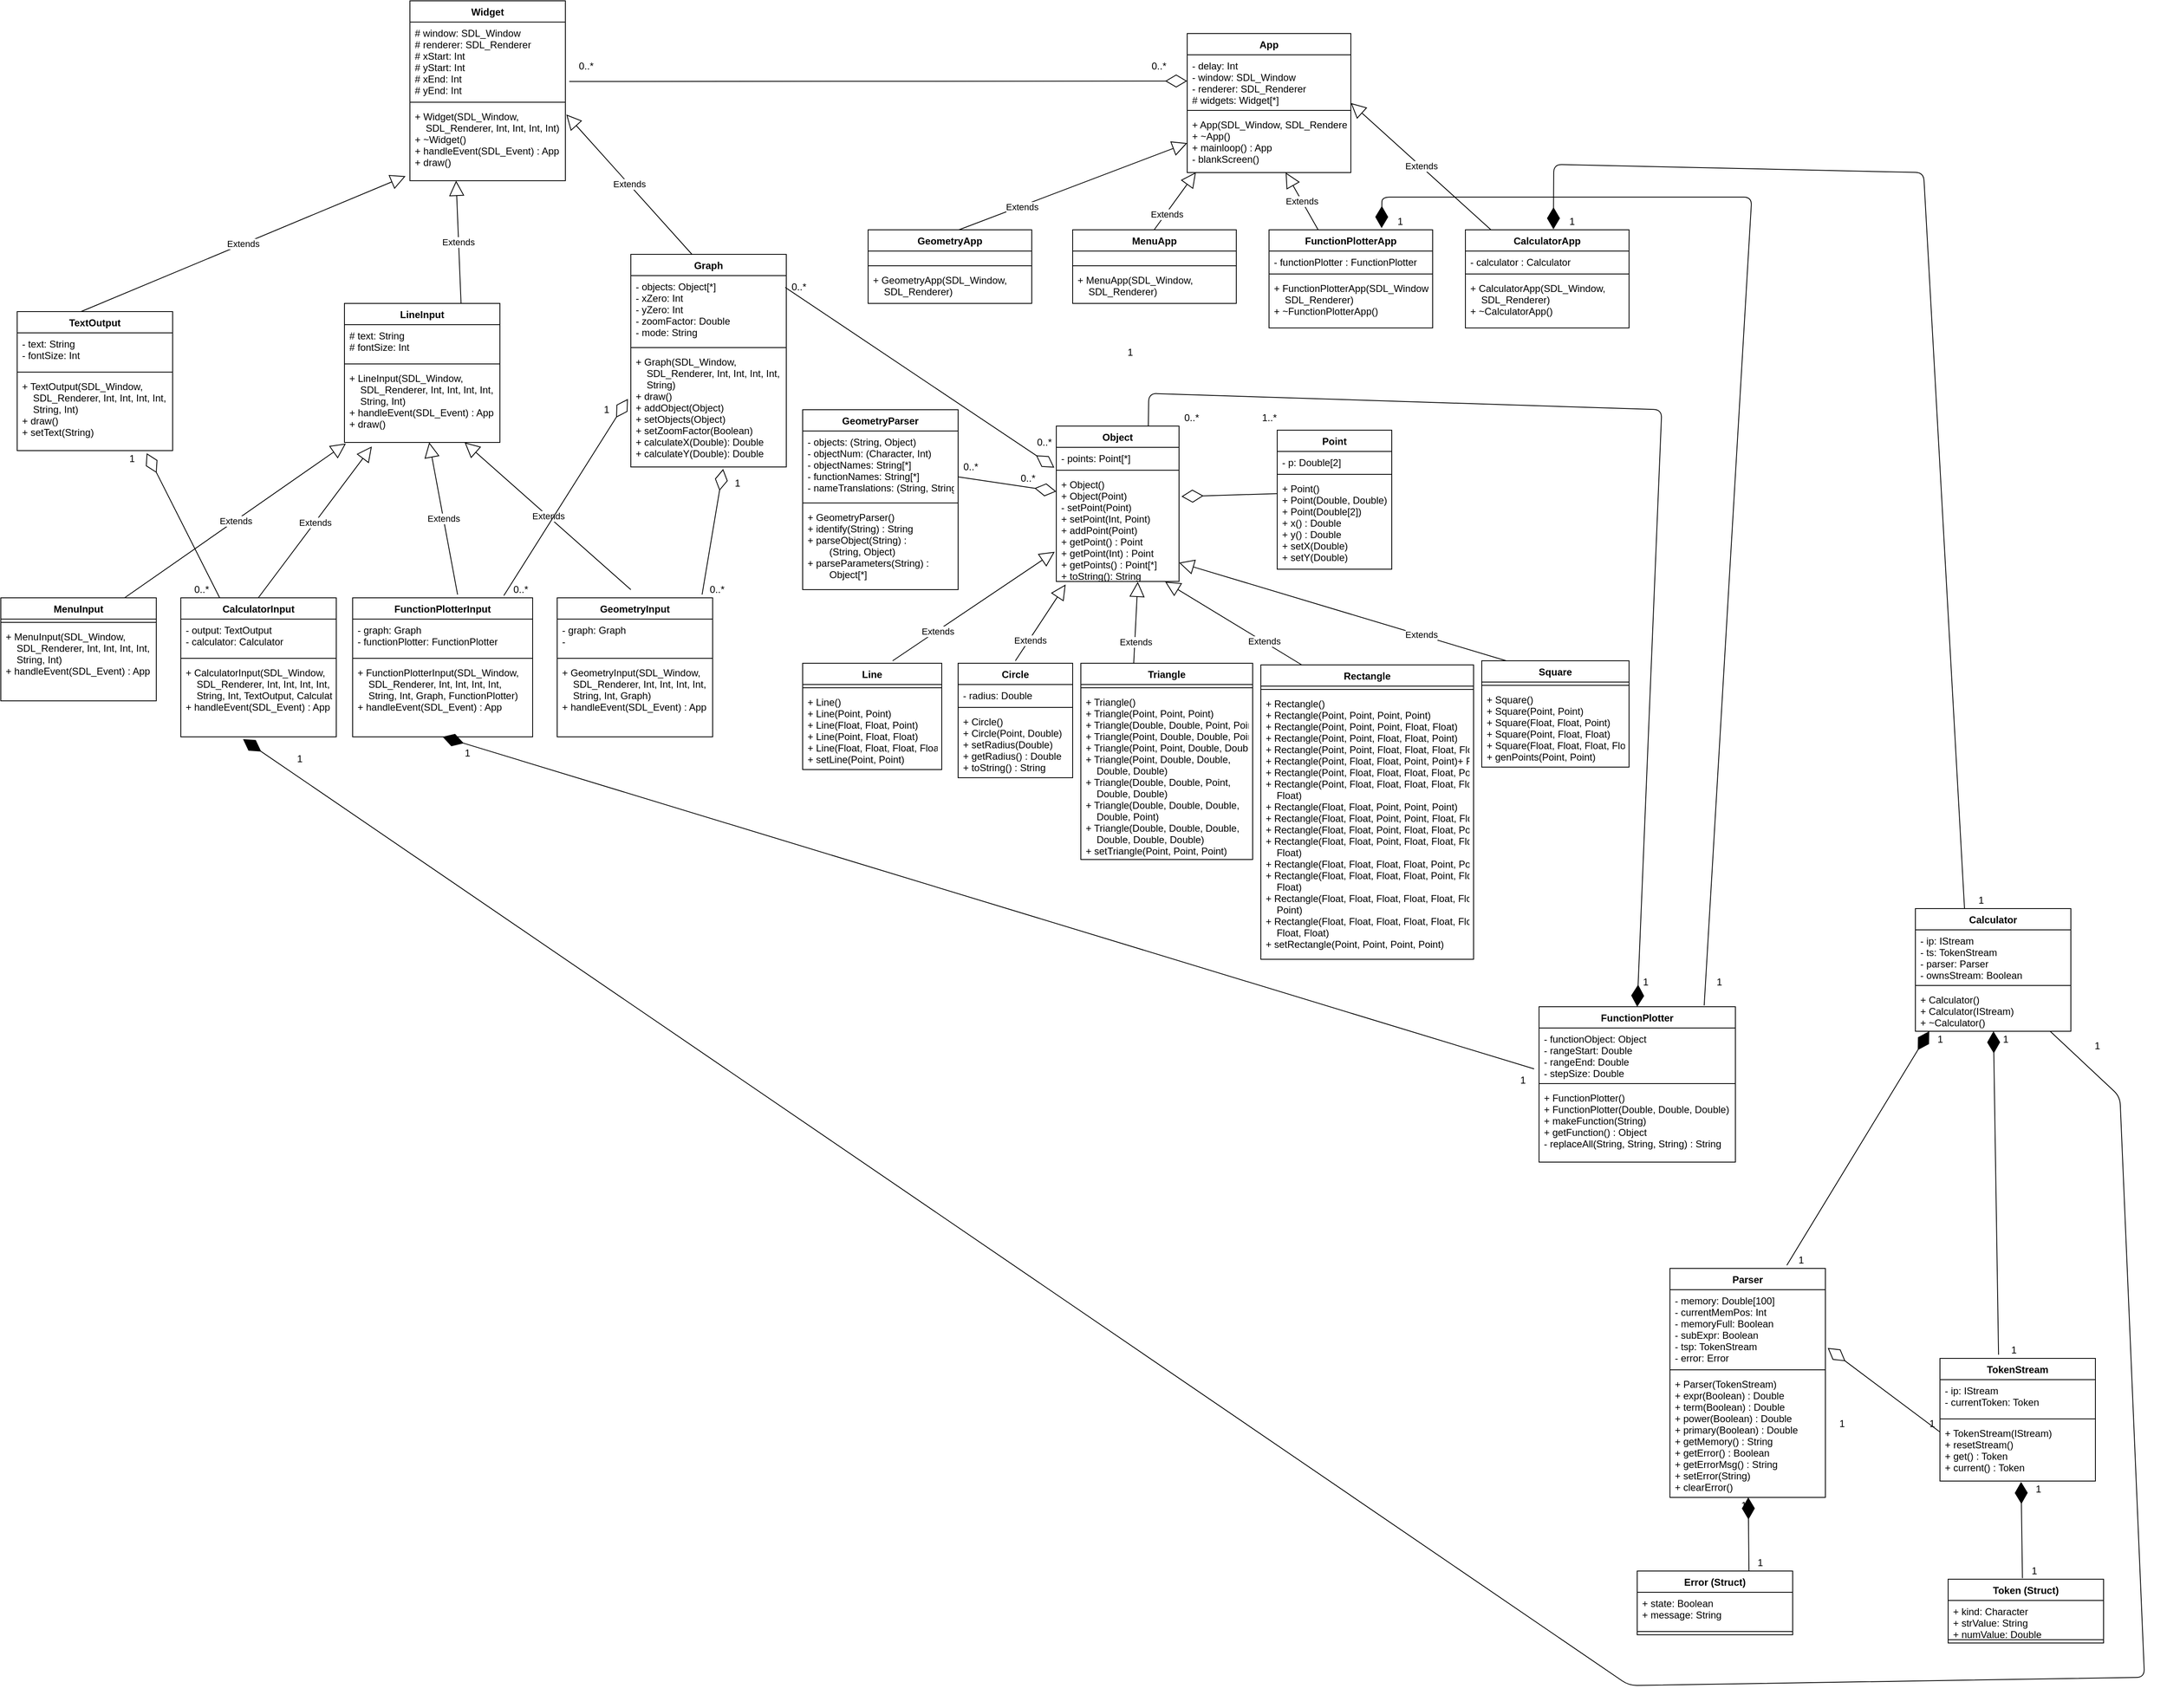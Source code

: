 <mxfile version="13.1.9" type="device"><diagram id="cjgHMGk5F5X0ypW35h3B" name="Page-1"><mxGraphModel dx="1422" dy="811" grid="1" gridSize="10" guides="1" tooltips="1" connect="1" arrows="1" fold="1" page="1" pageScale="1" pageWidth="3300" pageHeight="4681" math="0" shadow="0"><root><mxCell id="0"/><mxCell id="1" parent="0"/><mxCell id="LS3rBal5gwGsLzkOTD5N-66" value="Extends" style="endArrow=block;endSize=16;endFill=0;html=1;" parent="1" target="LS3rBal5gwGsLzkOTD5N-12" edge="1"><mxGeometry width="160" relative="1" as="geometry"><mxPoint x="1260" y="1330" as="sourcePoint"/><mxPoint x="1260" y="1150" as="targetPoint"/></mxGeometry></mxCell><mxCell id="LS3rBal5gwGsLzkOTD5N-67" value="Extends" style="endArrow=block;endSize=16;endFill=0;html=1;exitX=0.583;exitY=-0.023;exitDx=0;exitDy=0;exitPerimeter=0;" parent="1" source="LS3rBal5gwGsLzkOTD5N-13" target="LS3rBal5gwGsLzkOTD5N-12" edge="1"><mxGeometry width="160" relative="1" as="geometry"><mxPoint x="1150" y="1330" as="sourcePoint"/><mxPoint x="990" y="1160" as="targetPoint"/></mxGeometry></mxCell><mxCell id="LS3rBal5gwGsLzkOTD5N-68" value="Extends" style="endArrow=block;endSize=16;endFill=0;html=1;exitX=0.583;exitY=-0.023;exitDx=0;exitDy=0;exitPerimeter=0;entryX=0.176;entryY=1.054;entryDx=0;entryDy=0;entryPerimeter=0;" parent="1" target="LS3rBal5gwGsLzkOTD5N-12" edge="1"><mxGeometry width="160" relative="1" as="geometry"><mxPoint x="804.69" y="1340.0" as="sourcePoint"/><mxPoint x="770.004" y="1153.91" as="targetPoint"/></mxGeometry></mxCell><mxCell id="LS3rBal5gwGsLzkOTD5N-69" value="Extends" style="endArrow=block;endSize=16;endFill=0;html=1;exitX=0.583;exitY=-0.023;exitDx=0;exitDy=0;exitPerimeter=0;entryX=0.009;entryY=1.015;entryDx=0;entryDy=0;entryPerimeter=0;" parent="1" target="LS3rBal5gwGsLzkOTD5N-12" edge="1"><mxGeometry width="160" relative="1" as="geometry"><mxPoint x="641.25" y="1340.0" as="sourcePoint"/><mxPoint x="780" y="1154.968" as="targetPoint"/></mxGeometry></mxCell><mxCell id="LS3rBal5gwGsLzkOTD5N-70" value="Extends" style="endArrow=block;endSize=16;endFill=0;html=1;exitX=0.583;exitY=-0.023;exitDx=0;exitDy=0;exitPerimeter=0;entryX=1.006;entryY=0.12;entryDx=0;entryDy=0;entryPerimeter=0;" parent="1" target="LS3rBal5gwGsLzkOTD5N-25" edge="1"><mxGeometry width="160" relative="1" as="geometry"><mxPoint x="1334.69" y="920.0" as="sourcePoint"/><mxPoint x="1300.004" y="733.91" as="targetPoint"/></mxGeometry></mxCell><mxCell id="LS3rBal5gwGsLzkOTD5N-71" value="Extends" style="endArrow=block;endSize=16;endFill=0;html=1;exitX=0.75;exitY=0;exitDx=0;exitDy=0;entryX=1.006;entryY=0.12;entryDx=0;entryDy=0;entryPerimeter=0;" parent="1" source="LS3rBal5gwGsLzkOTD5N-9" edge="1"><mxGeometry width="160" relative="1" as="geometry"><mxPoint x="1200.0" y="1000.96" as="sourcePoint"/><mxPoint x="1046.45" y="830" as="targetPoint"/></mxGeometry></mxCell><mxCell id="LS3rBal5gwGsLzkOTD5N-72" value="Extends" style="endArrow=block;endSize=16;endFill=0;html=1;exitX=0.75;exitY=0;exitDx=0;exitDy=0;entryX=-0.028;entryY=0.939;entryDx=0;entryDy=0;entryPerimeter=0;" parent="1" target="LS3rBal5gwGsLzkOTD5N-25" edge="1"><mxGeometry width="160" relative="1" as="geometry"><mxPoint x="588.02" y="990" as="sourcePoint"/><mxPoint x="581.97" y="840" as="targetPoint"/></mxGeometry></mxCell><mxCell id="LS3rBal5gwGsLzkOTD5N-73" value="Extends" style="endArrow=block;endSize=16;endFill=0;html=1;exitX=0.583;exitY=-0.023;exitDx=0;exitDy=0;exitPerimeter=0;entryX=1;entryY=0.5;entryDx=0;entryDy=0;" parent="1" target="LS3rBal5gwGsLzkOTD5N-34" edge="1"><mxGeometry width="160" relative="1" as="geometry"><mxPoint x="2311.25" y="890.0" as="sourcePoint"/><mxPoint x="2450" y="704.968" as="targetPoint"/></mxGeometry></mxCell><mxCell id="LS3rBal5gwGsLzkOTD5N-74" value="Extends" style="endArrow=block;endSize=16;endFill=0;html=1;" parent="1" target="LS3rBal5gwGsLzkOTD5N-37" edge="1"><mxGeometry width="160" relative="1" as="geometry"><mxPoint x="2100" y="890" as="sourcePoint"/><mxPoint x="2070" y="760" as="targetPoint"/></mxGeometry></mxCell><mxCell id="LS3rBal5gwGsLzkOTD5N-75" value="Extends" style="endArrow=block;endSize=16;endFill=0;html=1;entryX=0.053;entryY=0.995;entryDx=0;entryDy=0;entryPerimeter=0;" parent="1" target="LS3rBal5gwGsLzkOTD5N-37" edge="1"><mxGeometry x="-0.445" y="-1" width="160" relative="1" as="geometry"><mxPoint x="1899.62" y="890" as="sourcePoint"/><mxPoint x="1859.997" y="820" as="targetPoint"/><mxPoint as="offset"/></mxGeometry></mxCell><mxCell id="LS3rBal5gwGsLzkOTD5N-76" value="Extends" style="endArrow=block;endSize=16;endFill=0;html=1;entryX=0;entryY=0.5;entryDx=0;entryDy=0;" parent="1" target="LS3rBal5gwGsLzkOTD5N-37" edge="1"><mxGeometry x="-0.445" y="-1" width="160" relative="1" as="geometry"><mxPoint x="1660" y="890.36" as="sourcePoint"/><mxPoint x="1930" y="780" as="targetPoint"/><mxPoint as="offset"/></mxGeometry></mxCell><mxCell id="LS3rBal5gwGsLzkOTD5N-79" value="&lt;div&gt;0..*&lt;/div&gt;" style="text;html=1;align=center;verticalAlign=middle;resizable=0;points=[];autosize=1;" parent="1" vertex="1"><mxGeometry x="1190" y="680" width="30" height="20" as="geometry"/></mxCell><mxCell id="LS3rBal5gwGsLzkOTD5N-80" value="" style="endArrow=diamondThin;endFill=0;endSize=24;html=1;exitX=1.025;exitY=0.773;exitDx=0;exitDy=0;exitPerimeter=0;" parent="1" source="LS3rBal5gwGsLzkOTD5N-23" target="LS3rBal5gwGsLzkOTD5N-35" edge="1"><mxGeometry width="160" relative="1" as="geometry"><mxPoint x="1430" y="720" as="sourcePoint"/><mxPoint x="1580" y="440" as="targetPoint"/></mxGeometry></mxCell><mxCell id="LS3rBal5gwGsLzkOTD5N-81" value="0..*" style="text;html=1;align=center;verticalAlign=middle;resizable=0;points=[];autosize=1;" parent="1" vertex="1"><mxGeometry x="1890" y="680" width="30" height="20" as="geometry"/></mxCell><mxCell id="LS3rBal5gwGsLzkOTD5N-82" value="" style="endArrow=diamondThin;endFill=0;endSize=24;html=1;exitX=0.84;exitY=-0.016;exitDx=0;exitDy=0;exitPerimeter=0;entryX=-0.019;entryY=0.414;entryDx=0;entryDy=0;entryPerimeter=0;" parent="1" source="LS3rBal5gwGsLzkOTD5N-13" target="LS3rBal5gwGsLzkOTD5N-29" edge="1"><mxGeometry width="160" relative="1" as="geometry"><mxPoint x="860" y="1130" as="sourcePoint"/><mxPoint x="1020" y="1130" as="targetPoint"/></mxGeometry></mxCell><mxCell id="LS3rBal5gwGsLzkOTD5N-83" value="1" style="text;html=1;align=center;verticalAlign=middle;resizable=0;points=[];autosize=1;" parent="1" vertex="1"><mxGeometry x="1220" y="1100" width="20" height="20" as="geometry"/></mxCell><mxCell id="LS3rBal5gwGsLzkOTD5N-84" value="0..*" style="text;html=1;align=center;verticalAlign=middle;resizable=0;points=[];autosize=1;" parent="1" vertex="1"><mxGeometry x="1110" y="1320" width="30" height="20" as="geometry"/></mxCell><mxCell id="LS3rBal5gwGsLzkOTD5N-85" value="" style="endArrow=diamondThin;endFill=0;endSize=24;html=1;exitX=0.932;exitY=-0.023;exitDx=0;exitDy=0;exitPerimeter=0;entryX=0.594;entryY=1.017;entryDx=0;entryDy=0;entryPerimeter=0;" parent="1" source="LS3rBal5gwGsLzkOTD5N-18" target="LS3rBal5gwGsLzkOTD5N-29" edge="1"><mxGeometry width="160" relative="1" as="geometry"><mxPoint x="860" y="1130" as="sourcePoint"/><mxPoint x="1020" y="1130" as="targetPoint"/></mxGeometry></mxCell><mxCell id="LS3rBal5gwGsLzkOTD5N-86" value="1" style="text;html=1;align=center;verticalAlign=middle;resizable=0;points=[];autosize=1;" parent="1" vertex="1"><mxGeometry x="1380" y="1190" width="20" height="20" as="geometry"/></mxCell><mxCell id="LS3rBal5gwGsLzkOTD5N-87" value="0..*" style="text;html=1;align=center;verticalAlign=middle;resizable=0;points=[];autosize=1;" parent="1" vertex="1"><mxGeometry x="1350" y="1320" width="30" height="20" as="geometry"/></mxCell><mxCell id="LS3rBal5gwGsLzkOTD5N-88" value="" style="endArrow=diamondThin;endFill=0;endSize=24;html=1;exitX=0.25;exitY=0;exitDx=0;exitDy=0;entryX=0.833;entryY=1.035;entryDx=0;entryDy=0;entryPerimeter=0;" parent="1" source="LS3rBal5gwGsLzkOTD5N-1" target="LS3rBal5gwGsLzkOTD5N-33" edge="1"><mxGeometry width="160" relative="1" as="geometry"><mxPoint x="860" y="1130" as="sourcePoint"/><mxPoint x="680" y="1180" as="targetPoint"/></mxGeometry></mxCell><mxCell id="LS3rBal5gwGsLzkOTD5N-89" value="1" style="text;html=1;align=center;verticalAlign=middle;resizable=0;points=[];autosize=1;" parent="1" vertex="1"><mxGeometry x="640" y="1160" width="20" height="20" as="geometry"/></mxCell><mxCell id="LS3rBal5gwGsLzkOTD5N-92" value="0..*" style="text;html=1;align=center;verticalAlign=middle;resizable=0;points=[];autosize=1;" parent="1" vertex="1"><mxGeometry x="720" y="1320" width="30" height="20" as="geometry"/></mxCell><mxCell id="LS3rBal5gwGsLzkOTD5N-5" value="MenuInput" style="swimlane;fontStyle=1;align=center;verticalAlign=top;childLayout=stackLayout;horizontal=1;startSize=26;horizontalStack=0;resizeParent=1;resizeParentMax=0;resizeLast=0;collapsible=1;marginBottom=0;" parent="1" vertex="1"><mxGeometry x="490" y="1340" width="190" height="126" as="geometry"/></mxCell><mxCell id="LS3rBal5gwGsLzkOTD5N-7" value="" style="line;strokeWidth=1;fillColor=none;align=left;verticalAlign=middle;spacingTop=-1;spacingLeft=3;spacingRight=3;rotatable=0;labelPosition=right;points=[];portConstraint=eastwest;" parent="LS3rBal5gwGsLzkOTD5N-5" vertex="1"><mxGeometry y="26" width="190" height="8" as="geometry"/></mxCell><mxCell id="LS3rBal5gwGsLzkOTD5N-8" value="+ MenuInput(SDL_Window,&#xA;    SDL_Renderer, Int, Int, Int, Int,&#xA;    String, Int)&#xA;+ handleEvent(SDL_Event) : App &#xA;" style="text;strokeColor=none;fillColor=none;align=left;verticalAlign=top;spacingLeft=4;spacingRight=4;overflow=hidden;rotatable=0;points=[[0,0.5],[1,0.5]];portConstraint=eastwest;" parent="LS3rBal5gwGsLzkOTD5N-5" vertex="1"><mxGeometry y="34" width="190" height="92" as="geometry"/></mxCell><mxCell id="LS3rBal5gwGsLzkOTD5N-1" value="CalculatorInput" style="swimlane;fontStyle=1;align=center;verticalAlign=top;childLayout=stackLayout;horizontal=1;startSize=26;horizontalStack=0;resizeParent=1;resizeParentMax=0;resizeLast=0;collapsible=1;marginBottom=0;" parent="1" vertex="1"><mxGeometry x="710" y="1340" width="190" height="170" as="geometry"/></mxCell><mxCell id="LS3rBal5gwGsLzkOTD5N-2" value="- output: TextOutput&#xA;- calculator: Calculator&#xA;" style="text;strokeColor=none;fillColor=none;align=left;verticalAlign=top;spacingLeft=4;spacingRight=4;overflow=hidden;rotatable=0;points=[[0,0.5],[1,0.5]];portConstraint=eastwest;" parent="LS3rBal5gwGsLzkOTD5N-1" vertex="1"><mxGeometry y="26" width="190" height="44" as="geometry"/></mxCell><mxCell id="LS3rBal5gwGsLzkOTD5N-3" value="" style="line;strokeWidth=1;fillColor=none;align=left;verticalAlign=middle;spacingTop=-1;spacingLeft=3;spacingRight=3;rotatable=0;labelPosition=right;points=[];portConstraint=eastwest;" parent="LS3rBal5gwGsLzkOTD5N-1" vertex="1"><mxGeometry y="70" width="190" height="8" as="geometry"/></mxCell><mxCell id="LS3rBal5gwGsLzkOTD5N-4" value="+ CalculatorInput(SDL_Window,&#xA;    SDL_Renderer, Int, Int, Int, Int,&#xA;    String, Int, TextOutput, Calculator)&#xA;+ handleEvent(SDL_Event) : App &#xA;" style="text;strokeColor=none;fillColor=none;align=left;verticalAlign=top;spacingLeft=4;spacingRight=4;overflow=hidden;rotatable=0;points=[[0,0.5],[1,0.5]];portConstraint=eastwest;" parent="LS3rBal5gwGsLzkOTD5N-1" vertex="1"><mxGeometry y="78" width="190" height="92" as="geometry"/></mxCell><mxCell id="LS3rBal5gwGsLzkOTD5N-13" value="FunctionPlotterInput" style="swimlane;fontStyle=1;align=center;verticalAlign=top;childLayout=stackLayout;horizontal=1;startSize=26;horizontalStack=0;resizeParent=1;resizeParentMax=0;resizeLast=0;collapsible=1;marginBottom=0;" parent="1" vertex="1"><mxGeometry x="920" y="1340" width="220" height="170" as="geometry"/></mxCell><mxCell id="LS3rBal5gwGsLzkOTD5N-14" value="- graph: Graph&#xA;- functionPlotter: FunctionPlotter&#xA;" style="text;strokeColor=none;fillColor=none;align=left;verticalAlign=top;spacingLeft=4;spacingRight=4;overflow=hidden;rotatable=0;points=[[0,0.5],[1,0.5]];portConstraint=eastwest;" parent="LS3rBal5gwGsLzkOTD5N-13" vertex="1"><mxGeometry y="26" width="220" height="44" as="geometry"/></mxCell><mxCell id="LS3rBal5gwGsLzkOTD5N-15" value="" style="line;strokeWidth=1;fillColor=none;align=left;verticalAlign=middle;spacingTop=-1;spacingLeft=3;spacingRight=3;rotatable=0;labelPosition=right;points=[];portConstraint=eastwest;" parent="LS3rBal5gwGsLzkOTD5N-13" vertex="1"><mxGeometry y="70" width="220" height="8" as="geometry"/></mxCell><mxCell id="LS3rBal5gwGsLzkOTD5N-16" value="+ FunctionPlotterInput(SDL_Window,&#xA;    SDL_Renderer, Int, Int, Int, Int,&#xA;    String, Int, Graph, FunctionPlotter)&#xA;+ handleEvent(SDL_Event) : App &#xA;" style="text;strokeColor=none;fillColor=none;align=left;verticalAlign=top;spacingLeft=4;spacingRight=4;overflow=hidden;rotatable=0;points=[[0,0.5],[1,0.5]];portConstraint=eastwest;" parent="LS3rBal5gwGsLzkOTD5N-13" vertex="1"><mxGeometry y="78" width="220" height="92" as="geometry"/></mxCell><mxCell id="LS3rBal5gwGsLzkOTD5N-18" value="GeometryInput" style="swimlane;fontStyle=1;align=center;verticalAlign=top;childLayout=stackLayout;horizontal=1;startSize=26;horizontalStack=0;resizeParent=1;resizeParentMax=0;resizeLast=0;collapsible=1;marginBottom=0;" parent="1" vertex="1"><mxGeometry x="1170" y="1340" width="190" height="170" as="geometry"/></mxCell><mxCell id="LS3rBal5gwGsLzkOTD5N-19" value="- graph: Graph&#xA;- &#xA;" style="text;strokeColor=none;fillColor=none;align=left;verticalAlign=top;spacingLeft=4;spacingRight=4;overflow=hidden;rotatable=0;points=[[0,0.5],[1,0.5]];portConstraint=eastwest;" parent="LS3rBal5gwGsLzkOTD5N-18" vertex="1"><mxGeometry y="26" width="190" height="44" as="geometry"/></mxCell><mxCell id="LS3rBal5gwGsLzkOTD5N-20" value="" style="line;strokeWidth=1;fillColor=none;align=left;verticalAlign=middle;spacingTop=-1;spacingLeft=3;spacingRight=3;rotatable=0;labelPosition=right;points=[];portConstraint=eastwest;" parent="LS3rBal5gwGsLzkOTD5N-18" vertex="1"><mxGeometry y="70" width="190" height="8" as="geometry"/></mxCell><mxCell id="LS3rBal5gwGsLzkOTD5N-21" value="+ GeometryInput(SDL_Window,&#xA;    SDL_Renderer, Int, Int, Int, Int,&#xA;    String, Int, Graph)&#xA;+ handleEvent(SDL_Event) : App &#xA;" style="text;strokeColor=none;fillColor=none;align=left;verticalAlign=top;spacingLeft=4;spacingRight=4;overflow=hidden;rotatable=0;points=[[0,0.5],[1,0.5]];portConstraint=eastwest;" parent="LS3rBal5gwGsLzkOTD5N-18" vertex="1"><mxGeometry y="78" width="190" height="92" as="geometry"/></mxCell><mxCell id="LS3rBal5gwGsLzkOTD5N-22" value="Widget" style="swimlane;fontStyle=1;align=center;verticalAlign=top;childLayout=stackLayout;horizontal=1;startSize=26;horizontalStack=0;resizeParent=1;resizeParentMax=0;resizeLast=0;collapsible=1;marginBottom=0;" parent="1" vertex="1"><mxGeometry x="990" y="610" width="190" height="220" as="geometry"/></mxCell><mxCell id="LS3rBal5gwGsLzkOTD5N-23" value="# window: SDL_Window&#xA;# renderer: SDL_Renderer&#xA;# xStart: Int&#xA;# yStart: Int&#xA;# xEnd: Int&#xA;# yEnd: Int&#xA;&#xA;" style="text;strokeColor=none;fillColor=none;align=left;verticalAlign=top;spacingLeft=4;spacingRight=4;overflow=hidden;rotatable=0;points=[[0,0.5],[1,0.5]];portConstraint=eastwest;" parent="LS3rBal5gwGsLzkOTD5N-22" vertex="1"><mxGeometry y="26" width="190" height="94" as="geometry"/></mxCell><mxCell id="LS3rBal5gwGsLzkOTD5N-24" value="" style="line;strokeWidth=1;fillColor=none;align=left;verticalAlign=middle;spacingTop=-1;spacingLeft=3;spacingRight=3;rotatable=0;labelPosition=right;points=[];portConstraint=eastwest;" parent="LS3rBal5gwGsLzkOTD5N-22" vertex="1"><mxGeometry y="120" width="190" height="8" as="geometry"/></mxCell><mxCell id="LS3rBal5gwGsLzkOTD5N-25" value="+ Widget(SDL_Window,&#xA;    SDL_Renderer, Int, Int, Int, Int)&#xA;+ ~Widget()&#xA;+ handleEvent(SDL_Event) : App&#xA;+ draw()&#xA; &#xA;" style="text;strokeColor=none;fillColor=none;align=left;verticalAlign=top;spacingLeft=4;spacingRight=4;overflow=hidden;rotatable=0;points=[[0,0.5],[1,0.5]];portConstraint=eastwest;" parent="LS3rBal5gwGsLzkOTD5N-22" vertex="1"><mxGeometry y="128" width="190" height="92" as="geometry"/></mxCell><mxCell id="LS3rBal5gwGsLzkOTD5N-9" value="LineInput" style="swimlane;fontStyle=1;align=center;verticalAlign=top;childLayout=stackLayout;horizontal=1;startSize=26;horizontalStack=0;resizeParent=1;resizeParentMax=0;resizeLast=0;collapsible=1;marginBottom=0;" parent="1" vertex="1"><mxGeometry x="910" y="980" width="190" height="170" as="geometry"/></mxCell><mxCell id="LS3rBal5gwGsLzkOTD5N-10" value="# text: String&#xA;# fontSize: Int&#xA;" style="text;strokeColor=none;fillColor=none;align=left;verticalAlign=top;spacingLeft=4;spacingRight=4;overflow=hidden;rotatable=0;points=[[0,0.5],[1,0.5]];portConstraint=eastwest;" parent="LS3rBal5gwGsLzkOTD5N-9" vertex="1"><mxGeometry y="26" width="190" height="44" as="geometry"/></mxCell><mxCell id="LS3rBal5gwGsLzkOTD5N-11" value="" style="line;strokeWidth=1;fillColor=none;align=left;verticalAlign=middle;spacingTop=-1;spacingLeft=3;spacingRight=3;rotatable=0;labelPosition=right;points=[];portConstraint=eastwest;" parent="LS3rBal5gwGsLzkOTD5N-9" vertex="1"><mxGeometry y="70" width="190" height="8" as="geometry"/></mxCell><mxCell id="LS3rBal5gwGsLzkOTD5N-12" value="+ LineInput(SDL_Window,&#xA;    SDL_Renderer, Int, Int, Int, Int,&#xA;    String, Int)&#xA;+ handleEvent(SDL_Event) : App&#xA;+ draw()&#xA; &#xA;" style="text;strokeColor=none;fillColor=none;align=left;verticalAlign=top;spacingLeft=4;spacingRight=4;overflow=hidden;rotatable=0;points=[[0,0.5],[1,0.5]];portConstraint=eastwest;" parent="LS3rBal5gwGsLzkOTD5N-9" vertex="1"><mxGeometry y="78" width="190" height="92" as="geometry"/></mxCell><mxCell id="LS3rBal5gwGsLzkOTD5N-26" value="Graph" style="swimlane;fontStyle=1;align=center;verticalAlign=top;childLayout=stackLayout;horizontal=1;startSize=26;horizontalStack=0;resizeParent=1;resizeParentMax=0;resizeLast=0;collapsible=1;marginBottom=0;" parent="1" vertex="1"><mxGeometry x="1260" y="920" width="190" height="260" as="geometry"/></mxCell><mxCell id="LS3rBal5gwGsLzkOTD5N-27" value="- objects: Object[*]&#xA;- xZero: Int&#xA;- yZero: Int&#xA;- zoomFactor: Double&#xA;- mode: String&#xA;&#xA;&#xA;" style="text;strokeColor=none;fillColor=none;align=left;verticalAlign=top;spacingLeft=4;spacingRight=4;overflow=hidden;rotatable=0;points=[[0,0.5],[1,0.5]];portConstraint=eastwest;" parent="LS3rBal5gwGsLzkOTD5N-26" vertex="1"><mxGeometry y="26" width="190" height="84" as="geometry"/></mxCell><mxCell id="LS3rBal5gwGsLzkOTD5N-28" value="" style="line;strokeWidth=1;fillColor=none;align=left;verticalAlign=middle;spacingTop=-1;spacingLeft=3;spacingRight=3;rotatable=0;labelPosition=right;points=[];portConstraint=eastwest;" parent="LS3rBal5gwGsLzkOTD5N-26" vertex="1"><mxGeometry y="110" width="190" height="8" as="geometry"/></mxCell><mxCell id="LS3rBal5gwGsLzkOTD5N-29" value="+ Graph(SDL_Window,&#xA;    SDL_Renderer, Int, Int, Int, Int,&#xA;    String)&#xA;+ draw()&#xA;+ addObject(Object)&#xA;+ setObjects(Object)&#xA;+ setZoomFactor(Boolean)&#xA;+ calculateX(Double): Double&#xA;+ calculateY(Double): Double&#xA; &#xA;" style="text;strokeColor=none;fillColor=none;align=left;verticalAlign=top;spacingLeft=4;spacingRight=4;overflow=hidden;rotatable=0;points=[[0,0.5],[1,0.5]];portConstraint=eastwest;" parent="LS3rBal5gwGsLzkOTD5N-26" vertex="1"><mxGeometry y="118" width="190" height="142" as="geometry"/></mxCell><mxCell id="LS3rBal5gwGsLzkOTD5N-30" value="TextOutput" style="swimlane;fontStyle=1;align=center;verticalAlign=top;childLayout=stackLayout;horizontal=1;startSize=26;horizontalStack=0;resizeParent=1;resizeParentMax=0;resizeLast=0;collapsible=1;marginBottom=0;" parent="1" vertex="1"><mxGeometry x="510" y="990" width="190" height="170" as="geometry"/></mxCell><mxCell id="LS3rBal5gwGsLzkOTD5N-31" value="- text: String&#xA;- fontSize: Int&#xA;" style="text;strokeColor=none;fillColor=none;align=left;verticalAlign=top;spacingLeft=4;spacingRight=4;overflow=hidden;rotatable=0;points=[[0,0.5],[1,0.5]];portConstraint=eastwest;" parent="LS3rBal5gwGsLzkOTD5N-30" vertex="1"><mxGeometry y="26" width="190" height="44" as="geometry"/></mxCell><mxCell id="LS3rBal5gwGsLzkOTD5N-32" value="" style="line;strokeWidth=1;fillColor=none;align=left;verticalAlign=middle;spacingTop=-1;spacingLeft=3;spacingRight=3;rotatable=0;labelPosition=right;points=[];portConstraint=eastwest;" parent="LS3rBal5gwGsLzkOTD5N-30" vertex="1"><mxGeometry y="70" width="190" height="8" as="geometry"/></mxCell><mxCell id="LS3rBal5gwGsLzkOTD5N-33" value="+ TextOutput(SDL_Window,&#xA;    SDL_Renderer, Int, Int, Int, Int,&#xA;    String, Int)&#xA;+ draw()&#xA;+ setText(String)&#xA; &#xA;" style="text;strokeColor=none;fillColor=none;align=left;verticalAlign=top;spacingLeft=4;spacingRight=4;overflow=hidden;rotatable=0;points=[[0,0.5],[1,0.5]];portConstraint=eastwest;" parent="LS3rBal5gwGsLzkOTD5N-30" vertex="1"><mxGeometry y="78" width="190" height="92" as="geometry"/></mxCell><mxCell id="LS3rBal5gwGsLzkOTD5N-42" value="MenuApp" style="swimlane;fontStyle=1;align=center;verticalAlign=top;childLayout=stackLayout;horizontal=1;startSize=26;horizontalStack=0;resizeParent=1;resizeParentMax=0;resizeLast=0;collapsible=1;marginBottom=0;" parent="1" vertex="1"><mxGeometry x="1800" y="890" width="200" height="90" as="geometry"/></mxCell><mxCell id="LS3rBal5gwGsLzkOTD5N-43" value="&#xA;&#xA;" style="text;strokeColor=none;fillColor=none;align=left;verticalAlign=top;spacingLeft=4;spacingRight=4;overflow=hidden;rotatable=0;points=[[0,0.5],[1,0.5]];portConstraint=eastwest;" parent="LS3rBal5gwGsLzkOTD5N-42" vertex="1"><mxGeometry y="26" width="200" height="14" as="geometry"/></mxCell><mxCell id="LS3rBal5gwGsLzkOTD5N-44" value="" style="line;strokeWidth=1;fillColor=none;align=left;verticalAlign=middle;spacingTop=-1;spacingLeft=3;spacingRight=3;rotatable=0;labelPosition=right;points=[];portConstraint=eastwest;" parent="LS3rBal5gwGsLzkOTD5N-42" vertex="1"><mxGeometry y="40" width="200" height="8" as="geometry"/></mxCell><mxCell id="LS3rBal5gwGsLzkOTD5N-45" value="+ MenuApp(SDL_Window, &#xA;    SDL_Renderer) &#xA;" style="text;strokeColor=none;fillColor=none;align=left;verticalAlign=top;spacingLeft=4;spacingRight=4;overflow=hidden;rotatable=0;points=[[0,0.5],[1,0.5]];portConstraint=eastwest;" parent="LS3rBal5gwGsLzkOTD5N-42" vertex="1"><mxGeometry y="48" width="200" height="42" as="geometry"/></mxCell><mxCell id="LS3rBal5gwGsLzkOTD5N-46" value="FunctionPlotterApp" style="swimlane;fontStyle=1;align=center;verticalAlign=top;childLayout=stackLayout;horizontal=1;startSize=26;horizontalStack=0;resizeParent=1;resizeParentMax=0;resizeLast=0;collapsible=1;marginBottom=0;" parent="1" vertex="1"><mxGeometry x="2040" y="890" width="200" height="120" as="geometry"/></mxCell><mxCell id="LS3rBal5gwGsLzkOTD5N-47" value="- functionPlotter : FunctionPlotter" style="text;strokeColor=none;fillColor=none;align=left;verticalAlign=top;spacingLeft=4;spacingRight=4;overflow=hidden;rotatable=0;points=[[0,0.5],[1,0.5]];portConstraint=eastwest;" parent="LS3rBal5gwGsLzkOTD5N-46" vertex="1"><mxGeometry y="26" width="200" height="24" as="geometry"/></mxCell><mxCell id="LS3rBal5gwGsLzkOTD5N-48" value="" style="line;strokeWidth=1;fillColor=none;align=left;verticalAlign=middle;spacingTop=-1;spacingLeft=3;spacingRight=3;rotatable=0;labelPosition=right;points=[];portConstraint=eastwest;" parent="LS3rBal5gwGsLzkOTD5N-46" vertex="1"><mxGeometry y="50" width="200" height="8" as="geometry"/></mxCell><mxCell id="LS3rBal5gwGsLzkOTD5N-49" value="+ FunctionPlotterApp(SDL_Window, &#xA;    SDL_Renderer) &#xA;+ ~FunctionPlotterApp()&#xA;&#xA;" style="text;strokeColor=none;fillColor=none;align=left;verticalAlign=top;spacingLeft=4;spacingRight=4;overflow=hidden;rotatable=0;points=[[0,0.5],[1,0.5]];portConstraint=eastwest;" parent="LS3rBal5gwGsLzkOTD5N-46" vertex="1"><mxGeometry y="58" width="200" height="62" as="geometry"/></mxCell><mxCell id="LS3rBal5gwGsLzkOTD5N-50" value="CalculatorApp" style="swimlane;fontStyle=1;align=center;verticalAlign=top;childLayout=stackLayout;horizontal=1;startSize=26;horizontalStack=0;resizeParent=1;resizeParentMax=0;resizeLast=0;collapsible=1;marginBottom=0;" parent="1" vertex="1"><mxGeometry x="2280" y="890" width="200" height="120" as="geometry"/></mxCell><mxCell id="LS3rBal5gwGsLzkOTD5N-51" value="- calculator : Calculator" style="text;strokeColor=none;fillColor=none;align=left;verticalAlign=top;spacingLeft=4;spacingRight=4;overflow=hidden;rotatable=0;points=[[0,0.5],[1,0.5]];portConstraint=eastwest;" parent="LS3rBal5gwGsLzkOTD5N-50" vertex="1"><mxGeometry y="26" width="200" height="24" as="geometry"/></mxCell><mxCell id="LS3rBal5gwGsLzkOTD5N-52" value="" style="line;strokeWidth=1;fillColor=none;align=left;verticalAlign=middle;spacingTop=-1;spacingLeft=3;spacingRight=3;rotatable=0;labelPosition=right;points=[];portConstraint=eastwest;" parent="LS3rBal5gwGsLzkOTD5N-50" vertex="1"><mxGeometry y="50" width="200" height="8" as="geometry"/></mxCell><mxCell id="LS3rBal5gwGsLzkOTD5N-53" value="+ CalculatorApp(SDL_Window, &#xA;    SDL_Renderer) &#xA;+ ~CalculatorApp()&#xA;&#xA;" style="text;strokeColor=none;fillColor=none;align=left;verticalAlign=top;spacingLeft=4;spacingRight=4;overflow=hidden;rotatable=0;points=[[0,0.5],[1,0.5]];portConstraint=eastwest;" parent="LS3rBal5gwGsLzkOTD5N-50" vertex="1"><mxGeometry y="58" width="200" height="62" as="geometry"/></mxCell><mxCell id="LS3rBal5gwGsLzkOTD5N-34" value="App" style="swimlane;fontStyle=1;align=center;verticalAlign=top;childLayout=stackLayout;horizontal=1;startSize=26;horizontalStack=0;resizeParent=1;resizeParentMax=0;resizeLast=0;collapsible=1;marginBottom=0;" parent="1" vertex="1"><mxGeometry x="1940" y="650" width="200" height="170" as="geometry"/></mxCell><mxCell id="LS3rBal5gwGsLzkOTD5N-35" value="- delay: Int&#xA;- window: SDL_Window&#xA;- renderer: SDL_Renderer&#xA;# widgets: Widget[*]&#xA;&#xA;" style="text;strokeColor=none;fillColor=none;align=left;verticalAlign=top;spacingLeft=4;spacingRight=4;overflow=hidden;rotatable=0;points=[[0,0.5],[1,0.5]];portConstraint=eastwest;" parent="LS3rBal5gwGsLzkOTD5N-34" vertex="1"><mxGeometry y="26" width="200" height="64" as="geometry"/></mxCell><mxCell id="LS3rBal5gwGsLzkOTD5N-36" value="" style="line;strokeWidth=1;fillColor=none;align=left;verticalAlign=middle;spacingTop=-1;spacingLeft=3;spacingRight=3;rotatable=0;labelPosition=right;points=[];portConstraint=eastwest;" parent="LS3rBal5gwGsLzkOTD5N-34" vertex="1"><mxGeometry y="90" width="200" height="8" as="geometry"/></mxCell><mxCell id="LS3rBal5gwGsLzkOTD5N-37" value="+ App(SDL_Window, SDL_Renderer)&#xA;+ ~App()&#xA;+ mainloop() : App&#xA;- blankScreen()&#xA; &#xA;" style="text;strokeColor=none;fillColor=none;align=left;verticalAlign=top;spacingLeft=4;spacingRight=4;overflow=hidden;rotatable=0;points=[[0,0.5],[1,0.5]];portConstraint=eastwest;" parent="LS3rBal5gwGsLzkOTD5N-34" vertex="1"><mxGeometry y="98" width="200" height="72" as="geometry"/></mxCell><mxCell id="LS3rBal5gwGsLzkOTD5N-38" value="GeometryApp" style="swimlane;fontStyle=1;align=center;verticalAlign=top;childLayout=stackLayout;horizontal=1;startSize=26;horizontalStack=0;resizeParent=1;resizeParentMax=0;resizeLast=0;collapsible=1;marginBottom=0;" parent="1" vertex="1"><mxGeometry x="1550" y="890" width="200" height="90" as="geometry"/></mxCell><mxCell id="LS3rBal5gwGsLzkOTD5N-39" value="&#xA;&#xA;" style="text;strokeColor=none;fillColor=none;align=left;verticalAlign=top;spacingLeft=4;spacingRight=4;overflow=hidden;rotatable=0;points=[[0,0.5],[1,0.5]];portConstraint=eastwest;" parent="LS3rBal5gwGsLzkOTD5N-38" vertex="1"><mxGeometry y="26" width="200" height="14" as="geometry"/></mxCell><mxCell id="LS3rBal5gwGsLzkOTD5N-40" value="" style="line;strokeWidth=1;fillColor=none;align=left;verticalAlign=middle;spacingTop=-1;spacingLeft=3;spacingRight=3;rotatable=0;labelPosition=right;points=[];portConstraint=eastwest;" parent="LS3rBal5gwGsLzkOTD5N-38" vertex="1"><mxGeometry y="40" width="200" height="8" as="geometry"/></mxCell><mxCell id="LS3rBal5gwGsLzkOTD5N-41" value="+ GeometryApp(SDL_Window, &#xA;    SDL_Renderer) &#xA;" style="text;strokeColor=none;fillColor=none;align=left;verticalAlign=top;spacingLeft=4;spacingRight=4;overflow=hidden;rotatable=0;points=[[0,0.5],[1,0.5]];portConstraint=eastwest;" parent="LS3rBal5gwGsLzkOTD5N-38" vertex="1"><mxGeometry y="48" width="200" height="42" as="geometry"/></mxCell><mxCell id="LS3rBal5gwGsLzkOTD5N-128" value="Extends" style="endArrow=block;endSize=16;endFill=0;html=1;entryX=-0.013;entryY=0.725;entryDx=0;entryDy=0;entryPerimeter=0;" parent="1" target="LS3rBal5gwGsLzkOTD5N-98" edge="1"><mxGeometry x="-0.445" y="-1" width="160" relative="1" as="geometry"><mxPoint x="1580" y="1417" as="sourcePoint"/><mxPoint x="1630.98" y="1346.64" as="targetPoint"/><mxPoint as="offset"/></mxGeometry></mxCell><mxCell id="LS3rBal5gwGsLzkOTD5N-129" value="Extends" style="endArrow=block;endSize=16;endFill=0;html=1;entryX=0.076;entryY=1.028;entryDx=0;entryDy=0;entryPerimeter=0;" parent="1" target="LS3rBal5gwGsLzkOTD5N-98" edge="1"><mxGeometry x="-0.445" y="-1" width="160" relative="1" as="geometry"><mxPoint x="1730" y="1417" as="sourcePoint"/><mxPoint x="1780.98" y="1346.64" as="targetPoint"/><mxPoint as="offset"/></mxGeometry></mxCell><mxCell id="LS3rBal5gwGsLzkOTD5N-130" value="Extends" style="endArrow=block;endSize=16;endFill=0;html=1;entryX=0.664;entryY=1.003;entryDx=0;entryDy=0;entryPerimeter=0;" parent="1" target="LS3rBal5gwGsLzkOTD5N-98" edge="1"><mxGeometry x="-0.445" y="-1" width="160" relative="1" as="geometry"><mxPoint x="1874.51" y="1422" as="sourcePoint"/><mxPoint x="1925.49" y="1351.64" as="targetPoint"/><mxPoint as="offset"/></mxGeometry></mxCell><mxCell id="LS3rBal5gwGsLzkOTD5N-131" value="Extends" style="endArrow=block;endSize=16;endFill=0;html=1;entryX=0.887;entryY=1.003;entryDx=0;entryDy=0;entryPerimeter=0;" parent="1" target="LS3rBal5gwGsLzkOTD5N-98" edge="1"><mxGeometry x="-0.445" y="-1" width="160" relative="1" as="geometry"><mxPoint x="2080" y="1422" as="sourcePoint"/><mxPoint x="2130.98" y="1351.64" as="targetPoint"/><mxPoint as="offset"/></mxGeometry></mxCell><mxCell id="LS3rBal5gwGsLzkOTD5N-132" value="Extends" style="endArrow=block;endSize=16;endFill=0;html=1;" parent="1" edge="1"><mxGeometry x="-0.445" y="-1" width="160" relative="1" as="geometry"><mxPoint x="2340" y="1420" as="sourcePoint"/><mxPoint x="1930" y="1297" as="targetPoint"/><mxPoint as="offset"/></mxGeometry></mxCell><mxCell id="LS3rBal5gwGsLzkOTD5N-133" value="" style="endArrow=diamondThin;endFill=0;endSize=24;html=1;exitX=-0.004;exitY=0.175;exitDx=0;exitDy=0;exitPerimeter=0;entryX=1.02;entryY=0.213;entryDx=0;entryDy=0;entryPerimeter=0;" parent="1" source="LS3rBal5gwGsLzkOTD5N-103" target="LS3rBal5gwGsLzkOTD5N-98" edge="1"><mxGeometry width="160" relative="1" as="geometry"><mxPoint x="2010" y="1110" as="sourcePoint"/><mxPoint x="2170" y="1110" as="targetPoint"/></mxGeometry></mxCell><mxCell id="LS3rBal5gwGsLzkOTD5N-134" value="0..*" style="text;html=1;align=center;verticalAlign=middle;resizable=0;points=[];autosize=1;" parent="1" vertex="1"><mxGeometry x="1930" y="1110" width="30" height="20" as="geometry"/></mxCell><mxCell id="LS3rBal5gwGsLzkOTD5N-135" value="1..*" style="text;html=1;align=center;verticalAlign=middle;resizable=0;points=[];autosize=1;" parent="1" vertex="1"><mxGeometry x="2025" y="1110" width="30" height="20" as="geometry"/></mxCell><mxCell id="LS3rBal5gwGsLzkOTD5N-137" value="" style="endArrow=diamondThin;endFill=0;endSize=24;html=1;exitX=-0.043;exitY=0.521;exitDx=0;exitDy=0;exitPerimeter=0;entryX=-0.016;entryY=1.034;entryDx=0;entryDy=0;entryPerimeter=0;" parent="1" source="LS3rBal5gwGsLzkOTD5N-139" target="LS3rBal5gwGsLzkOTD5N-96" edge="1"><mxGeometry width="160" relative="1" as="geometry"><mxPoint x="1696.44" y="1073.24" as="sourcePoint"/><mxPoint x="1580.0" y="1076.756" as="targetPoint"/></mxGeometry></mxCell><mxCell id="LS3rBal5gwGsLzkOTD5N-138" value="0..*" style="text;html=1;align=center;verticalAlign=middle;resizable=0;points=[];autosize=1;" parent="1" vertex="1"><mxGeometry x="1750" y="1140" width="30" height="20" as="geometry"/></mxCell><mxCell id="LS3rBal5gwGsLzkOTD5N-139" value="0..*" style="text;html=1;align=center;verticalAlign=middle;resizable=0;points=[];autosize=1;" parent="1" vertex="1"><mxGeometry x="1450" y="950" width="30" height="20" as="geometry"/></mxCell><mxCell id="8TyVSfEkSdQJoRLTHW7Z-1" value="GeometryParser" style="swimlane;fontStyle=1;align=center;verticalAlign=top;childLayout=stackLayout;horizontal=1;startSize=26;horizontalStack=0;resizeParent=1;resizeParentMax=0;resizeLast=0;collapsible=1;marginBottom=0;" vertex="1" parent="1"><mxGeometry x="1470" y="1110" width="190" height="220" as="geometry"/></mxCell><mxCell id="8TyVSfEkSdQJoRLTHW7Z-2" value="- objects: (String, Object)&#xA;- objectNum: (Character, Int)&#xA;- objectNames: String[*]&#xA;- functionNames: String[*]&#xA;- nameTranslations: (String, String)&#xA;&#xA;&#xA;" style="text;strokeColor=none;fillColor=none;align=left;verticalAlign=top;spacingLeft=4;spacingRight=4;overflow=hidden;rotatable=0;points=[[0,0.5],[1,0.5]];portConstraint=eastwest;" vertex="1" parent="8TyVSfEkSdQJoRLTHW7Z-1"><mxGeometry y="26" width="190" height="84" as="geometry"/></mxCell><mxCell id="8TyVSfEkSdQJoRLTHW7Z-3" value="" style="line;strokeWidth=1;fillColor=none;align=left;verticalAlign=middle;spacingTop=-1;spacingLeft=3;spacingRight=3;rotatable=0;labelPosition=right;points=[];portConstraint=eastwest;" vertex="1" parent="8TyVSfEkSdQJoRLTHW7Z-1"><mxGeometry y="110" width="190" height="8" as="geometry"/></mxCell><mxCell id="8TyVSfEkSdQJoRLTHW7Z-4" value="+ GeometryParser()&#xA;+ identify(String) : String&#xA;+ parseObject(String) : &#xA;        (String, Object)&#xA;+ parseParameters(String) :&#xA;        Object[*]&#xA;&#xA; &#xA;" style="text;strokeColor=none;fillColor=none;align=left;verticalAlign=top;spacingLeft=4;spacingRight=4;overflow=hidden;rotatable=0;points=[[0,0.5],[1,0.5]];portConstraint=eastwest;" vertex="1" parent="8TyVSfEkSdQJoRLTHW7Z-1"><mxGeometry y="118" width="190" height="102" as="geometry"/></mxCell><mxCell id="LS3rBal5gwGsLzkOTD5N-144" value="Calculator" style="swimlane;fontStyle=1;align=center;verticalAlign=top;childLayout=stackLayout;horizontal=1;startSize=26;horizontalStack=0;resizeParent=1;resizeParentMax=0;resizeLast=0;collapsible=1;marginBottom=0;" parent="1" vertex="1"><mxGeometry x="2830" y="1720" width="190" height="150" as="geometry"/></mxCell><mxCell id="LS3rBal5gwGsLzkOTD5N-145" value="- ip: IStream&#xA;- ts: TokenStream&#xA;- parser: Parser&#xA;- ownsStream: Boolean&#xA;&#xA;" style="text;strokeColor=none;fillColor=none;align=left;verticalAlign=top;spacingLeft=4;spacingRight=4;overflow=hidden;rotatable=0;points=[[0,0.5],[1,0.5]];portConstraint=eastwest;" parent="LS3rBal5gwGsLzkOTD5N-144" vertex="1"><mxGeometry y="26" width="190" height="64" as="geometry"/></mxCell><mxCell id="LS3rBal5gwGsLzkOTD5N-146" value="" style="line;strokeWidth=1;fillColor=none;align=left;verticalAlign=middle;spacingTop=-1;spacingLeft=3;spacingRight=3;rotatable=0;labelPosition=right;points=[];portConstraint=eastwest;" parent="LS3rBal5gwGsLzkOTD5N-144" vertex="1"><mxGeometry y="90" width="190" height="8" as="geometry"/></mxCell><mxCell id="LS3rBal5gwGsLzkOTD5N-147" value="+ Calculator()&#xA;+ Calculator(IStream)&#xA;+ ~Calculator()&#xA; &#xA;" style="text;strokeColor=none;fillColor=none;align=left;verticalAlign=top;spacingLeft=4;spacingRight=4;overflow=hidden;rotatable=0;points=[[0,0.5],[1,0.5]];portConstraint=eastwest;" parent="LS3rBal5gwGsLzkOTD5N-144" vertex="1"><mxGeometry y="98" width="190" height="52" as="geometry"/></mxCell><mxCell id="LS3rBal5gwGsLzkOTD5N-140" value="FunctionPlotter" style="swimlane;fontStyle=1;align=center;verticalAlign=top;childLayout=stackLayout;horizontal=1;startSize=26;horizontalStack=0;resizeParent=1;resizeParentMax=0;resizeLast=0;collapsible=1;marginBottom=0;" parent="1" vertex="1"><mxGeometry x="2370" y="1840" width="240" height="190" as="geometry"/></mxCell><mxCell id="LS3rBal5gwGsLzkOTD5N-141" value="- functionObject: Object&#xA;- rangeStart: Double&#xA;- rangeEnd: Double&#xA;- stepSize: Double&#xA;&#xA;" style="text;strokeColor=none;fillColor=none;align=left;verticalAlign=top;spacingLeft=4;spacingRight=4;overflow=hidden;rotatable=0;points=[[0,0.5],[1,0.5]];portConstraint=eastwest;" parent="LS3rBal5gwGsLzkOTD5N-140" vertex="1"><mxGeometry y="26" width="240" height="64" as="geometry"/></mxCell><mxCell id="LS3rBal5gwGsLzkOTD5N-142" value="" style="line;strokeWidth=1;fillColor=none;align=left;verticalAlign=middle;spacingTop=-1;spacingLeft=3;spacingRight=3;rotatable=0;labelPosition=right;points=[];portConstraint=eastwest;" parent="LS3rBal5gwGsLzkOTD5N-140" vertex="1"><mxGeometry y="90" width="240" height="8" as="geometry"/></mxCell><mxCell id="LS3rBal5gwGsLzkOTD5N-143" value="+ FunctionPlotter()&#xA;+ FunctionPlotter(Double, Double, Double)&#xA;+ makeFunction(String)&#xA;+ getFunction() : Object&#xA;- replaceAll(String, String, String) : String&#xA; &#xA;" style="text;strokeColor=none;fillColor=none;align=left;verticalAlign=top;spacingLeft=4;spacingRight=4;overflow=hidden;rotatable=0;points=[[0,0.5],[1,0.5]];portConstraint=eastwest;" parent="LS3rBal5gwGsLzkOTD5N-140" vertex="1"><mxGeometry y="98" width="240" height="92" as="geometry"/></mxCell><mxCell id="LS3rBal5gwGsLzkOTD5N-104" value="Line" style="swimlane;fontStyle=1;align=center;verticalAlign=top;childLayout=stackLayout;horizontal=1;startSize=26;horizontalStack=0;resizeParent=1;resizeParentMax=0;resizeLast=0;collapsible=1;marginBottom=0;" parent="1" vertex="1"><mxGeometry x="1470" y="1420" width="170" height="130" as="geometry"/></mxCell><mxCell id="LS3rBal5gwGsLzkOTD5N-106" value="" style="line;strokeWidth=1;fillColor=none;align=left;verticalAlign=middle;spacingTop=-1;spacingLeft=3;spacingRight=3;rotatable=0;labelPosition=right;points=[];portConstraint=eastwest;" parent="LS3rBal5gwGsLzkOTD5N-104" vertex="1"><mxGeometry y="26" width="170" height="8" as="geometry"/></mxCell><mxCell id="LS3rBal5gwGsLzkOTD5N-107" value="+ Line()&#xA;+ Line(Point, Point)&#xA;+ Line(Float, Float, Point)&#xA;+ Line(Point, Float, Float)&#xA;+ Line(Float, Float, Float, Float)&#xA;+ setLine(Point, Point)&#xA;&#xA;&#xA; &#xA;" style="text;strokeColor=none;fillColor=none;align=left;verticalAlign=top;spacingLeft=4;spacingRight=4;overflow=hidden;rotatable=0;points=[[0,0.5],[1,0.5]];portConstraint=eastwest;" parent="LS3rBal5gwGsLzkOTD5N-104" vertex="1"><mxGeometry y="34" width="170" height="96" as="geometry"/></mxCell><mxCell id="LS3rBal5gwGsLzkOTD5N-109" value="Circle" style="swimlane;fontStyle=1;align=center;verticalAlign=top;childLayout=stackLayout;horizontal=1;startSize=26;horizontalStack=0;resizeParent=1;resizeParentMax=0;resizeLast=0;collapsible=1;marginBottom=0;" parent="1" vertex="1"><mxGeometry x="1660" y="1420" width="140" height="140" as="geometry"/></mxCell><mxCell id="LS3rBal5gwGsLzkOTD5N-110" value="- radius: Double&#xA;&#xA;&#xA;&#xA;" style="text;strokeColor=none;fillColor=none;align=left;verticalAlign=top;spacingLeft=4;spacingRight=4;overflow=hidden;rotatable=0;points=[[0,0.5],[1,0.5]];portConstraint=eastwest;" parent="LS3rBal5gwGsLzkOTD5N-109" vertex="1"><mxGeometry y="26" width="140" height="24" as="geometry"/></mxCell><mxCell id="LS3rBal5gwGsLzkOTD5N-111" value="" style="line;strokeWidth=1;fillColor=none;align=left;verticalAlign=middle;spacingTop=-1;spacingLeft=3;spacingRight=3;rotatable=0;labelPosition=right;points=[];portConstraint=eastwest;" parent="LS3rBal5gwGsLzkOTD5N-109" vertex="1"><mxGeometry y="50" width="140" height="8" as="geometry"/></mxCell><mxCell id="LS3rBal5gwGsLzkOTD5N-112" value="+ Circle()&#xA;+ Circle(Point, Double)&#xA;+ setRadius(Double)&#xA;+ getRadius() : Double&#xA;+ toString() : String&#xA;&#xA;&#xA; &#xA;" style="text;strokeColor=none;fillColor=none;align=left;verticalAlign=top;spacingLeft=4;spacingRight=4;overflow=hidden;rotatable=0;points=[[0,0.5],[1,0.5]];portConstraint=eastwest;" parent="LS3rBal5gwGsLzkOTD5N-109" vertex="1"><mxGeometry y="58" width="140" height="82" as="geometry"/></mxCell><mxCell id="LS3rBal5gwGsLzkOTD5N-114" value="Triangle" style="swimlane;fontStyle=1;align=center;verticalAlign=top;childLayout=stackLayout;horizontal=1;startSize=26;horizontalStack=0;resizeParent=1;resizeParentMax=0;resizeLast=0;collapsible=1;marginBottom=0;" parent="1" vertex="1"><mxGeometry x="1810" y="1420" width="210" height="240" as="geometry"/></mxCell><mxCell id="LS3rBal5gwGsLzkOTD5N-116" value="" style="line;strokeWidth=1;fillColor=none;align=left;verticalAlign=middle;spacingTop=-1;spacingLeft=3;spacingRight=3;rotatable=0;labelPosition=right;points=[];portConstraint=eastwest;" parent="LS3rBal5gwGsLzkOTD5N-114" vertex="1"><mxGeometry y="26" width="210" height="8" as="geometry"/></mxCell><mxCell id="LS3rBal5gwGsLzkOTD5N-117" value="+ Triangle()&#xA;+ Triangle(Point, Point, Point)&#xA;+ Triangle(Double, Double, Point, Point)&#xA;+ Triangle(Point, Double, Double, Point)&#xA;+ Triangle(Point, Point, Double, Double)&#xA;+ Triangle(Point, Double, Double, &#xA;    Double, Double)&#xA;+ Triangle(Double, Double, Point, &#xA;    Double, Double)&#xA;+ Triangle(Double, Double, Double, &#xA;    Double, Point)&#xA;+ Triangle(Double, Double, Double, &#xA;    Double, Double, Double)&#xA;+ setTriangle(Point, Point, Point)&#xA;&#xA; &#xA;" style="text;strokeColor=none;fillColor=none;align=left;verticalAlign=top;spacingLeft=4;spacingRight=4;overflow=hidden;rotatable=0;points=[[0,0.5],[1,0.5]];portConstraint=eastwest;" parent="LS3rBal5gwGsLzkOTD5N-114" vertex="1"><mxGeometry y="34" width="210" height="206" as="geometry"/></mxCell><mxCell id="LS3rBal5gwGsLzkOTD5N-119" value="Rectangle" style="swimlane;fontStyle=1;align=center;verticalAlign=top;childLayout=stackLayout;horizontal=1;startSize=26;horizontalStack=0;resizeParent=1;resizeParentMax=0;resizeLast=0;collapsible=1;marginBottom=0;" parent="1" vertex="1"><mxGeometry x="2030" y="1422" width="260" height="360" as="geometry"/></mxCell><mxCell id="LS3rBal5gwGsLzkOTD5N-120" value="" style="line;strokeWidth=1;fillColor=none;align=left;verticalAlign=middle;spacingTop=-1;spacingLeft=3;spacingRight=3;rotatable=0;labelPosition=right;points=[];portConstraint=eastwest;" parent="LS3rBal5gwGsLzkOTD5N-119" vertex="1"><mxGeometry y="26" width="260" height="8" as="geometry"/></mxCell><mxCell id="LS3rBal5gwGsLzkOTD5N-121" value="+ Rectangle()&#xA;+ Rectangle(Point, Point, Point, Point)&#xA;+ Rectangle(Point, Point, Point, Float, Float)&#xA;+ Rectangle(Point, Point, Float, Float, Point)&#xA;+ Rectangle(Point, Point, Float, Float, Float, Float)&#xA;+ Rectangle(Point, Float, Float, Point, Point)+ Rectangle(Point, Float, Float, Point, Float, Float)&#xA;+ Rectangle(Point, Float, Float, Float, Float, Point)&#xA;+ Rectangle(Point, Float, Float, Float, Float, Float,&#xA;    Float)&#xA;+ Rectangle(Float, Float, Point, Point, Point)&#xA;+ Rectangle(Float, Float, Point, Point, Float, Float)&#xA;+ Rectangle(Float, Float, Point, Float, Float, Point)&#xA;+ Rectangle(Float, Float, Point, Float, Float, Float&#xA;    Float)&#xA;+ Rectangle(Float, Float, Float, Float, Point, Point)&#xA;+ Rectangle(Float, Float, Float, Float, Point, Float,&#xA;    Float)&#xA;+ Rectangle(Float, Float, Float, Float, Float, Float,&#xA;    Point) &#xA;+ Rectangle(Float, Float, Float, Float, Float, Float,&#xA;    Float, Float)&#xA;+ setRectangle(Point, Point, Point, Point)&#xA;" style="text;strokeColor=none;fillColor=none;align=left;verticalAlign=top;spacingLeft=4;spacingRight=4;overflow=hidden;rotatable=0;points=[[0,0.5],[1,0.5]];portConstraint=eastwest;" parent="LS3rBal5gwGsLzkOTD5N-119" vertex="1"><mxGeometry y="34" width="260" height="326" as="geometry"/></mxCell><mxCell id="LS3rBal5gwGsLzkOTD5N-123" value="Square" style="swimlane;fontStyle=1;align=center;verticalAlign=top;childLayout=stackLayout;horizontal=1;startSize=26;horizontalStack=0;resizeParent=1;resizeParentMax=0;resizeLast=0;collapsible=1;marginBottom=0;" parent="1" vertex="1"><mxGeometry x="2300" y="1417" width="180" height="130" as="geometry"/></mxCell><mxCell id="LS3rBal5gwGsLzkOTD5N-125" value="" style="line;strokeWidth=1;fillColor=none;align=left;verticalAlign=middle;spacingTop=-1;spacingLeft=3;spacingRight=3;rotatable=0;labelPosition=right;points=[];portConstraint=eastwest;" parent="LS3rBal5gwGsLzkOTD5N-123" vertex="1"><mxGeometry y="26" width="180" height="8" as="geometry"/></mxCell><mxCell id="LS3rBal5gwGsLzkOTD5N-126" value="+ Square()&#xA;+ Square(Point, Point)&#xA;+ Square(Float, Float, Point)&#xA;+ Square(Point, Float, Float)&#xA;+ Square(Float, Float, Float, Float)&#xA;+ genPoints(Point, Point)&#xA;&#xA;&#xA; &#xA;" style="text;strokeColor=none;fillColor=none;align=left;verticalAlign=top;spacingLeft=4;spacingRight=4;overflow=hidden;rotatable=0;points=[[0,0.5],[1,0.5]];portConstraint=eastwest;" parent="LS3rBal5gwGsLzkOTD5N-123" vertex="1"><mxGeometry y="34" width="180" height="96" as="geometry"/></mxCell><mxCell id="LS3rBal5gwGsLzkOTD5N-95" value="Object" style="swimlane;fontStyle=1;align=center;verticalAlign=top;childLayout=stackLayout;horizontal=1;startSize=26;horizontalStack=0;resizeParent=1;resizeParentMax=0;resizeLast=0;collapsible=1;marginBottom=0;" parent="1" vertex="1"><mxGeometry x="1780" y="1130" width="150" height="190" as="geometry"/></mxCell><mxCell id="LS3rBal5gwGsLzkOTD5N-96" value="- points: Point[*]&#xA;&#xA;&#xA;&#xA;" style="text;strokeColor=none;fillColor=none;align=left;verticalAlign=top;spacingLeft=4;spacingRight=4;overflow=hidden;rotatable=0;points=[[0,0.5],[1,0.5]];portConstraint=eastwest;" parent="LS3rBal5gwGsLzkOTD5N-95" vertex="1"><mxGeometry y="26" width="150" height="24" as="geometry"/></mxCell><mxCell id="LS3rBal5gwGsLzkOTD5N-97" value="" style="line;strokeWidth=1;fillColor=none;align=left;verticalAlign=middle;spacingTop=-1;spacingLeft=3;spacingRight=3;rotatable=0;labelPosition=right;points=[];portConstraint=eastwest;" parent="LS3rBal5gwGsLzkOTD5N-95" vertex="1"><mxGeometry y="50" width="150" height="8" as="geometry"/></mxCell><mxCell id="LS3rBal5gwGsLzkOTD5N-98" value="+ Object()&#xA;+ Object(Point)&#xA;- setPoint(Point)&#xA;+ setPoint(Int, Point)&#xA;+ addPoint(Point)&#xA;+ getPoint() : Point&#xA;+ getPoint(Int) : Point&#xA;+ getPoints() : Point[*]&#xA;+ toString(): String&#xA;&#xA; &#xA;" style="text;strokeColor=none;fillColor=none;align=left;verticalAlign=top;spacingLeft=4;spacingRight=4;overflow=hidden;rotatable=0;points=[[0,0.5],[1,0.5]];portConstraint=eastwest;" parent="LS3rBal5gwGsLzkOTD5N-95" vertex="1"><mxGeometry y="58" width="150" height="132" as="geometry"/></mxCell><mxCell id="LS3rBal5gwGsLzkOTD5N-100" value="Point" style="swimlane;fontStyle=1;align=center;verticalAlign=top;childLayout=stackLayout;horizontal=1;startSize=26;horizontalStack=0;resizeParent=1;resizeParentMax=0;resizeLast=0;collapsible=1;marginBottom=0;" parent="1" vertex="1"><mxGeometry x="2050" y="1135" width="140" height="170" as="geometry"/></mxCell><mxCell id="LS3rBal5gwGsLzkOTD5N-101" value="- p: Double[2]&#xA;&#xA;&#xA;&#xA;" style="text;strokeColor=none;fillColor=none;align=left;verticalAlign=top;spacingLeft=4;spacingRight=4;overflow=hidden;rotatable=0;points=[[0,0.5],[1,0.5]];portConstraint=eastwest;" parent="LS3rBal5gwGsLzkOTD5N-100" vertex="1"><mxGeometry y="26" width="140" height="24" as="geometry"/></mxCell><mxCell id="LS3rBal5gwGsLzkOTD5N-102" value="" style="line;strokeWidth=1;fillColor=none;align=left;verticalAlign=middle;spacingTop=-1;spacingLeft=3;spacingRight=3;rotatable=0;labelPosition=right;points=[];portConstraint=eastwest;" parent="LS3rBal5gwGsLzkOTD5N-100" vertex="1"><mxGeometry y="50" width="140" height="8" as="geometry"/></mxCell><mxCell id="LS3rBal5gwGsLzkOTD5N-103" value="+ Point()&#xA;+ Point(Double, Double)&#xA;+ Point(Double[2])&#xA;+ x() : Double&#xA;+ y() : Double&#xA;+ setX(Double)&#xA;+ setY(Double)&#xA;&#xA;&#xA; &#xA;" style="text;strokeColor=none;fillColor=none;align=left;verticalAlign=top;spacingLeft=4;spacingRight=4;overflow=hidden;rotatable=0;points=[[0,0.5],[1,0.5]];portConstraint=eastwest;" parent="LS3rBal5gwGsLzkOTD5N-100" vertex="1"><mxGeometry y="58" width="140" height="112" as="geometry"/></mxCell><mxCell id="LS3rBal5gwGsLzkOTD5N-165" value="1" style="text;html=1;align=center;verticalAlign=middle;resizable=0;points=[];autosize=1;" parent="1" vertex="1"><mxGeometry x="2970" y="2420" width="20" height="20" as="geometry"/></mxCell><mxCell id="LS3rBal5gwGsLzkOTD5N-166" value="1" style="text;html=1;align=center;verticalAlign=middle;resizable=0;points=[];autosize=1;" parent="1" vertex="1"><mxGeometry x="2965" y="2520" width="20" height="20" as="geometry"/></mxCell><mxCell id="LS3rBal5gwGsLzkOTD5N-169" value="" style="endArrow=diamondThin;endFill=1;endSize=24;html=1;exitX=0.478;exitY=-0.016;exitDx=0;exitDy=0;exitPerimeter=0;entryX=0.522;entryY=1.014;entryDx=0;entryDy=0;entryPerimeter=0;" parent="1" source="LS3rBal5gwGsLzkOTD5N-156" target="LS3rBal5gwGsLzkOTD5N-155" edge="1"><mxGeometry width="160" relative="1" as="geometry"><mxPoint x="2710" y="2440" as="sourcePoint"/><mxPoint x="2870" y="2440" as="targetPoint"/></mxGeometry></mxCell><mxCell id="LS3rBal5gwGsLzkOTD5N-171" value="1" style="text;html=1;align=center;verticalAlign=middle;resizable=0;points=[];autosize=1;" parent="1" vertex="1"><mxGeometry x="2610" y="2440" width="20" height="20" as="geometry"/></mxCell><mxCell id="LS3rBal5gwGsLzkOTD5N-172" value="1" style="text;html=1;align=center;verticalAlign=middle;resizable=0;points=[];autosize=1;" parent="1" vertex="1"><mxGeometry x="2630" y="2510" width="20" height="20" as="geometry"/></mxCell><mxCell id="LS3rBal5gwGsLzkOTD5N-173" value="" style="endArrow=diamondThin;endFill=0;endSize=24;html=1;entryX=1.015;entryY=0.758;entryDx=0;entryDy=0;entryPerimeter=0;exitX=0;exitY=0.167;exitDx=0;exitDy=0;exitPerimeter=0;" parent="1" source="LS3rBal5gwGsLzkOTD5N-155" target="LS3rBal5gwGsLzkOTD5N-149" edge="1"><mxGeometry width="160" relative="1" as="geometry"><mxPoint x="2820" y="2350" as="sourcePoint"/><mxPoint x="2870" y="2440" as="targetPoint"/></mxGeometry></mxCell><mxCell id="LS3rBal5gwGsLzkOTD5N-174" value="1" style="text;html=1;align=center;verticalAlign=middle;resizable=0;points=[];autosize=1;" parent="1" vertex="1"><mxGeometry x="2840" y="2340" width="20" height="20" as="geometry"/></mxCell><mxCell id="LS3rBal5gwGsLzkOTD5N-175" value="1" style="text;html=1;align=center;verticalAlign=middle;resizable=0;points=[];autosize=1;" parent="1" vertex="1"><mxGeometry x="2730" y="2340" width="20" height="20" as="geometry"/></mxCell><mxCell id="LS3rBal5gwGsLzkOTD5N-170" value="" style="endArrow=diamondThin;endFill=1;endSize=24;html=1;exitX=-0.171;exitY=1.036;exitDx=0;exitDy=0;exitPerimeter=0;" parent="1" source="LS3rBal5gwGsLzkOTD5N-172" target="LS3rBal5gwGsLzkOTD5N-151" edge="1"><mxGeometry width="160" relative="1" as="geometry"><mxPoint x="2631.64" y="2477.742" as="sourcePoint"/><mxPoint x="2630" y="2359.998" as="targetPoint"/></mxGeometry></mxCell><mxCell id="LS3rBal5gwGsLzkOTD5N-152" value="TokenStream" style="swimlane;fontStyle=1;align=center;verticalAlign=top;childLayout=stackLayout;horizontal=1;startSize=26;horizontalStack=0;resizeParent=1;resizeParentMax=0;resizeLast=0;collapsible=1;marginBottom=0;" parent="1" vertex="1"><mxGeometry x="2860" y="2270" width="190" height="150" as="geometry"/></mxCell><mxCell id="LS3rBal5gwGsLzkOTD5N-153" value="- ip: IStream&#xA;- currentToken: Token&#xA;" style="text;strokeColor=none;fillColor=none;align=left;verticalAlign=top;spacingLeft=4;spacingRight=4;overflow=hidden;rotatable=0;points=[[0,0.5],[1,0.5]];portConstraint=eastwest;" parent="LS3rBal5gwGsLzkOTD5N-152" vertex="1"><mxGeometry y="26" width="190" height="44" as="geometry"/></mxCell><mxCell id="LS3rBal5gwGsLzkOTD5N-154" value="" style="line;strokeWidth=1;fillColor=none;align=left;verticalAlign=middle;spacingTop=-1;spacingLeft=3;spacingRight=3;rotatable=0;labelPosition=right;points=[];portConstraint=eastwest;" parent="LS3rBal5gwGsLzkOTD5N-152" vertex="1"><mxGeometry y="70" width="190" height="8" as="geometry"/></mxCell><mxCell id="LS3rBal5gwGsLzkOTD5N-155" value="+ TokenStream(IStream)&#xA;+ resetStream()&#xA;+ get() : Token&#xA;+ current() : Token&#xA; &#xA;" style="text;strokeColor=none;fillColor=none;align=left;verticalAlign=top;spacingLeft=4;spacingRight=4;overflow=hidden;rotatable=0;points=[[0,0.5],[1,0.5]];portConstraint=eastwest;" parent="LS3rBal5gwGsLzkOTD5N-152" vertex="1"><mxGeometry y="78" width="190" height="72" as="geometry"/></mxCell><mxCell id="LS3rBal5gwGsLzkOTD5N-156" value="Token (Struct)" style="swimlane;fontStyle=1;align=center;verticalAlign=top;childLayout=stackLayout;horizontal=1;startSize=26;horizontalStack=0;resizeParent=1;resizeParentMax=0;resizeLast=0;collapsible=1;marginBottom=0;" parent="1" vertex="1"><mxGeometry x="2870" y="2540" width="190" height="78" as="geometry"/></mxCell><mxCell id="LS3rBal5gwGsLzkOTD5N-157" value="+ kind: Character&#xA;+ strValue: String&#xA;+ numValue: Double&#xA;&#xA;" style="text;strokeColor=none;fillColor=none;align=left;verticalAlign=top;spacingLeft=4;spacingRight=4;overflow=hidden;rotatable=0;points=[[0,0.5],[1,0.5]];portConstraint=eastwest;" parent="LS3rBal5gwGsLzkOTD5N-156" vertex="1"><mxGeometry y="26" width="190" height="44" as="geometry"/></mxCell><mxCell id="LS3rBal5gwGsLzkOTD5N-158" value="" style="line;strokeWidth=1;fillColor=none;align=left;verticalAlign=middle;spacingTop=-1;spacingLeft=3;spacingRight=3;rotatable=0;labelPosition=right;points=[];portConstraint=eastwest;" parent="LS3rBal5gwGsLzkOTD5N-156" vertex="1"><mxGeometry y="70" width="190" height="8" as="geometry"/></mxCell><mxCell id="LS3rBal5gwGsLzkOTD5N-160" value="Error (Struct)" style="swimlane;fontStyle=1;align=center;verticalAlign=top;childLayout=stackLayout;horizontal=1;startSize=26;horizontalStack=0;resizeParent=1;resizeParentMax=0;resizeLast=0;collapsible=1;marginBottom=0;" parent="1" vertex="1"><mxGeometry x="2490" y="2530" width="190" height="78" as="geometry"/></mxCell><mxCell id="LS3rBal5gwGsLzkOTD5N-161" value="+ state: Boolean&#xA;+ message: String&#xA;" style="text;strokeColor=none;fillColor=none;align=left;verticalAlign=top;spacingLeft=4;spacingRight=4;overflow=hidden;rotatable=0;points=[[0,0.5],[1,0.5]];portConstraint=eastwest;" parent="LS3rBal5gwGsLzkOTD5N-160" vertex="1"><mxGeometry y="26" width="190" height="44" as="geometry"/></mxCell><mxCell id="LS3rBal5gwGsLzkOTD5N-162" value="" style="line;strokeWidth=1;fillColor=none;align=left;verticalAlign=middle;spacingTop=-1;spacingLeft=3;spacingRight=3;rotatable=0;labelPosition=right;points=[];portConstraint=eastwest;" parent="LS3rBal5gwGsLzkOTD5N-160" vertex="1"><mxGeometry y="70" width="190" height="8" as="geometry"/></mxCell><mxCell id="LS3rBal5gwGsLzkOTD5N-148" value="Parser" style="swimlane;fontStyle=1;align=center;verticalAlign=top;childLayout=stackLayout;horizontal=1;startSize=26;horizontalStack=0;resizeParent=1;resizeParentMax=0;resizeLast=0;collapsible=1;marginBottom=0;" parent="1" vertex="1"><mxGeometry x="2530" y="2160" width="190" height="280" as="geometry"/></mxCell><mxCell id="LS3rBal5gwGsLzkOTD5N-149" value="- memory: Double[100]&#xA;- currentMemPos: Int&#xA;- memoryFull: Boolean&#xA;- subExpr: Boolean&#xA;- tsp: TokenStream&#xA;- error: Error&#xA;&#xA;&#xA;" style="text;strokeColor=none;fillColor=none;align=left;verticalAlign=top;spacingLeft=4;spacingRight=4;overflow=hidden;rotatable=0;points=[[0,0.5],[1,0.5]];portConstraint=eastwest;" parent="LS3rBal5gwGsLzkOTD5N-148" vertex="1"><mxGeometry y="26" width="190" height="94" as="geometry"/></mxCell><mxCell id="LS3rBal5gwGsLzkOTD5N-150" value="" style="line;strokeWidth=1;fillColor=none;align=left;verticalAlign=middle;spacingTop=-1;spacingLeft=3;spacingRight=3;rotatable=0;labelPosition=right;points=[];portConstraint=eastwest;" parent="LS3rBal5gwGsLzkOTD5N-148" vertex="1"><mxGeometry y="120" width="190" height="8" as="geometry"/></mxCell><mxCell id="LS3rBal5gwGsLzkOTD5N-151" value="+ Parser(TokenStream)&#xA;+ expr(Boolean) : Double&#xA;+ term(Boolean) : Double&#xA;+ power(Boolean) : Double&#xA;+ primary(Boolean) : Double&#xA;+ getMemory() : String&#xA;+ getError() : Boolean&#xA;+ getErrorMsg() : String&#xA;+ setError(String)&#xA;+ clearError()&#xA; &#xA;" style="text;strokeColor=none;fillColor=none;align=left;verticalAlign=top;spacingLeft=4;spacingRight=4;overflow=hidden;rotatable=0;points=[[0,0.5],[1,0.5]];portConstraint=eastwest;" parent="LS3rBal5gwGsLzkOTD5N-148" vertex="1"><mxGeometry y="128" width="190" height="152" as="geometry"/></mxCell><mxCell id="LS3rBal5gwGsLzkOTD5N-176" value="" style="endArrow=diamondThin;endFill=1;endSize=24;html=1;exitX=0.377;exitY=-0.03;exitDx=0;exitDy=0;exitPerimeter=0;" parent="1" source="LS3rBal5gwGsLzkOTD5N-152" target="LS3rBal5gwGsLzkOTD5N-147" edge="1"><mxGeometry width="160" relative="1" as="geometry"><mxPoint x="2925.82" y="2117.742" as="sourcePoint"/><mxPoint x="2924.18" y="1999.998" as="targetPoint"/></mxGeometry></mxCell><mxCell id="LS3rBal5gwGsLzkOTD5N-177" value="1" style="text;html=1;align=center;verticalAlign=middle;resizable=0;points=[];autosize=1;" parent="1" vertex="1"><mxGeometry x="2930" y="1870" width="20" height="20" as="geometry"/></mxCell><mxCell id="LS3rBal5gwGsLzkOTD5N-178" value="1" style="text;html=1;align=center;verticalAlign=middle;resizable=0;points=[];autosize=1;" parent="1" vertex="1"><mxGeometry x="2940" y="2250" width="20" height="20" as="geometry"/></mxCell><mxCell id="LS3rBal5gwGsLzkOTD5N-179" value="" style="endArrow=diamondThin;endFill=1;endSize=24;html=1;exitX=0.752;exitY=-0.014;exitDx=0;exitDy=0;exitPerimeter=0;" parent="1" source="LS3rBal5gwGsLzkOTD5N-148" edge="1"><mxGeometry width="160" relative="1" as="geometry"><mxPoint x="2853.11" y="2265.5" as="sourcePoint"/><mxPoint x="2846.889" y="1870" as="targetPoint"/></mxGeometry></mxCell><mxCell id="LS3rBal5gwGsLzkOTD5N-180" value="1" style="text;html=1;align=center;verticalAlign=middle;resizable=0;points=[];autosize=1;" parent="1" vertex="1"><mxGeometry x="2850" y="1870" width="20" height="20" as="geometry"/></mxCell><mxCell id="LS3rBal5gwGsLzkOTD5N-181" value="1" style="text;html=1;align=center;verticalAlign=middle;resizable=0;points=[];autosize=1;" parent="1" vertex="1"><mxGeometry x="2680" y="2140" width="20" height="20" as="geometry"/></mxCell><mxCell id="LS3rBal5gwGsLzkOTD5N-182" value="" style="endArrow=diamondThin;endFill=1;endSize=24;html=1;entryX=0.5;entryY=0;entryDx=0;entryDy=0;exitX=0.75;exitY=0;exitDx=0;exitDy=0;" parent="1" source="LS3rBal5gwGsLzkOTD5N-95" target="LS3rBal5gwGsLzkOTD5N-140" edge="1"><mxGeometry width="160" relative="1" as="geometry"><mxPoint x="1910" y="1030" as="sourcePoint"/><mxPoint x="2590" y="1650" as="targetPoint"/><Array as="points"><mxPoint x="1893" y="1090"/><mxPoint x="2520" y="1110"/></Array></mxGeometry></mxCell><mxCell id="LS3rBal5gwGsLzkOTD5N-183" value="1" style="text;html=1;align=center;verticalAlign=middle;resizable=0;points=[];autosize=1;" parent="1" vertex="1"><mxGeometry x="2490" y="1800" width="20" height="20" as="geometry"/></mxCell><mxCell id="LS3rBal5gwGsLzkOTD5N-184" value="1" style="text;html=1;align=center;verticalAlign=middle;resizable=0;points=[];autosize=1;" parent="1" vertex="1"><mxGeometry x="1860" y="1030" width="20" height="20" as="geometry"/></mxCell><mxCell id="LS3rBal5gwGsLzkOTD5N-185" value="" style="endArrow=diamondThin;endFill=1;endSize=24;html=1;exitX=0.841;exitY=-0.008;exitDx=0;exitDy=0;exitPerimeter=0;entryX=0.688;entryY=-0.018;entryDx=0;entryDy=0;entryPerimeter=0;" parent="1" source="LS3rBal5gwGsLzkOTD5N-140" target="LS3rBal5gwGsLzkOTD5N-46" edge="1"><mxGeometry width="160" relative="1" as="geometry"><mxPoint x="2660" y="860" as="sourcePoint"/><mxPoint x="2180" y="860" as="targetPoint"/><Array as="points"><mxPoint x="2630" y="850"/><mxPoint x="2178" y="850"/></Array></mxGeometry></mxCell><mxCell id="LS3rBal5gwGsLzkOTD5N-186" value="1" style="text;html=1;align=center;verticalAlign=middle;resizable=0;points=[];autosize=1;" parent="1" vertex="1"><mxGeometry x="2580" y="1800" width="20" height="20" as="geometry"/></mxCell><mxCell id="LS3rBal5gwGsLzkOTD5N-188" value="1" style="text;html=1;align=center;verticalAlign=middle;resizable=0;points=[];autosize=1;" parent="1" vertex="1"><mxGeometry x="2190" y="870" width="20" height="20" as="geometry"/></mxCell><mxCell id="LS3rBal5gwGsLzkOTD5N-189" value="" style="endArrow=diamondThin;endFill=1;endSize=24;html=1;entryX=0.688;entryY=-0.018;entryDx=0;entryDy=0;entryPerimeter=0;exitX=0.316;exitY=0;exitDx=0;exitDy=0;exitPerimeter=0;" parent="1" source="LS3rBal5gwGsLzkOTD5N-144" edge="1"><mxGeometry width="160" relative="1" as="geometry"><mxPoint x="2890" y="1710" as="sourcePoint"/><mxPoint x="2387.6" y="889.36" as="targetPoint"/><Array as="points"><mxPoint x="2840" y="820"/><mxPoint x="2388" y="810"/></Array></mxGeometry></mxCell><mxCell id="LS3rBal5gwGsLzkOTD5N-190" value="1" style="text;html=1;align=center;verticalAlign=middle;resizable=0;points=[];autosize=1;" parent="1" vertex="1"><mxGeometry x="2400" y="870" width="20" height="20" as="geometry"/></mxCell><mxCell id="LS3rBal5gwGsLzkOTD5N-191" value="1" style="text;html=1;align=center;verticalAlign=middle;resizable=0;points=[];autosize=1;" parent="1" vertex="1"><mxGeometry x="2900" y="1700" width="20" height="20" as="geometry"/></mxCell><mxCell id="LS3rBal5gwGsLzkOTD5N-192" value="" style="endArrow=diamondThin;endFill=1;endSize=24;html=1;entryX=0.5;entryY=1;entryDx=0;entryDy=0;exitX=-0.025;exitY=0.781;exitDx=0;exitDy=0;exitPerimeter=0;" parent="1" source="LS3rBal5gwGsLzkOTD5N-141" target="LS3rBal5gwGsLzkOTD5N-13" edge="1"><mxGeometry width="160" relative="1" as="geometry"><mxPoint x="1594" y="1868" as="sourcePoint"/><mxPoint x="1754" y="1868" as="targetPoint"/></mxGeometry></mxCell><mxCell id="LS3rBal5gwGsLzkOTD5N-193" value="1" style="text;html=1;align=center;verticalAlign=middle;resizable=0;points=[];autosize=1;" parent="1" vertex="1"><mxGeometry x="2340" y="1920" width="20" height="20" as="geometry"/></mxCell><mxCell id="LS3rBal5gwGsLzkOTD5N-194" value="1" style="text;html=1;align=center;verticalAlign=middle;resizable=0;points=[];autosize=1;" parent="1" vertex="1"><mxGeometry x="1050" y="1520" width="20" height="20" as="geometry"/></mxCell><mxCell id="LS3rBal5gwGsLzkOTD5N-196" value="" style="endArrow=diamondThin;endFill=1;endSize=24;html=1;entryX=0.4;entryY=1.03;entryDx=0;entryDy=0;entryPerimeter=0;exitX=0.866;exitY=0.997;exitDx=0;exitDy=0;exitPerimeter=0;" parent="1" source="LS3rBal5gwGsLzkOTD5N-147" target="LS3rBal5gwGsLzkOTD5N-4" edge="1"><mxGeometry width="160" relative="1" as="geometry"><mxPoint x="3120" y="2070" as="sourcePoint"/><mxPoint x="760" y="1540" as="targetPoint"/><Array as="points"><mxPoint x="3080" y="1950"/><mxPoint x="3110" y="2660"/><mxPoint x="2480" y="2670"/></Array></mxGeometry></mxCell><mxCell id="LS3rBal5gwGsLzkOTD5N-199" value="1" style="text;html=1;align=center;verticalAlign=middle;resizable=0;points=[];autosize=1;" parent="1" vertex="1"><mxGeometry x="3042" y="1878" width="20" height="20" as="geometry"/></mxCell><mxCell id="LS3rBal5gwGsLzkOTD5N-200" value="1" style="text;html=1;align=center;verticalAlign=middle;resizable=0;points=[];autosize=1;" parent="1" vertex="1"><mxGeometry x="845" y="1527" width="20" height="20" as="geometry"/></mxCell><mxCell id="8TyVSfEkSdQJoRLTHW7Z-5" value="" style="endArrow=diamondThin;endFill=0;endSize=24;html=1;entryX=-0.016;entryY=1.034;entryDx=0;entryDy=0;entryPerimeter=0;" edge="1" parent="1" source="8TyVSfEkSdQJoRLTHW7Z-2"><mxGeometry width="160" relative="1" as="geometry"><mxPoint x="1451.83" y="1010.02" as="sourcePoint"/><mxPoint x="1780" y="1209.976" as="targetPoint"/></mxGeometry></mxCell><mxCell id="8TyVSfEkSdQJoRLTHW7Z-6" value="0..*" style="text;html=1;align=center;verticalAlign=middle;resizable=0;points=[];autosize=1;" vertex="1" parent="1"><mxGeometry x="1660" y="1170" width="30" height="20" as="geometry"/></mxCell><mxCell id="8TyVSfEkSdQJoRLTHW7Z-7" value="0..*" style="text;html=1;align=center;verticalAlign=middle;resizable=0;points=[];autosize=1;" vertex="1" parent="1"><mxGeometry x="1730" y="1184" width="30" height="20" as="geometry"/></mxCell></root></mxGraphModel></diagram></mxfile>